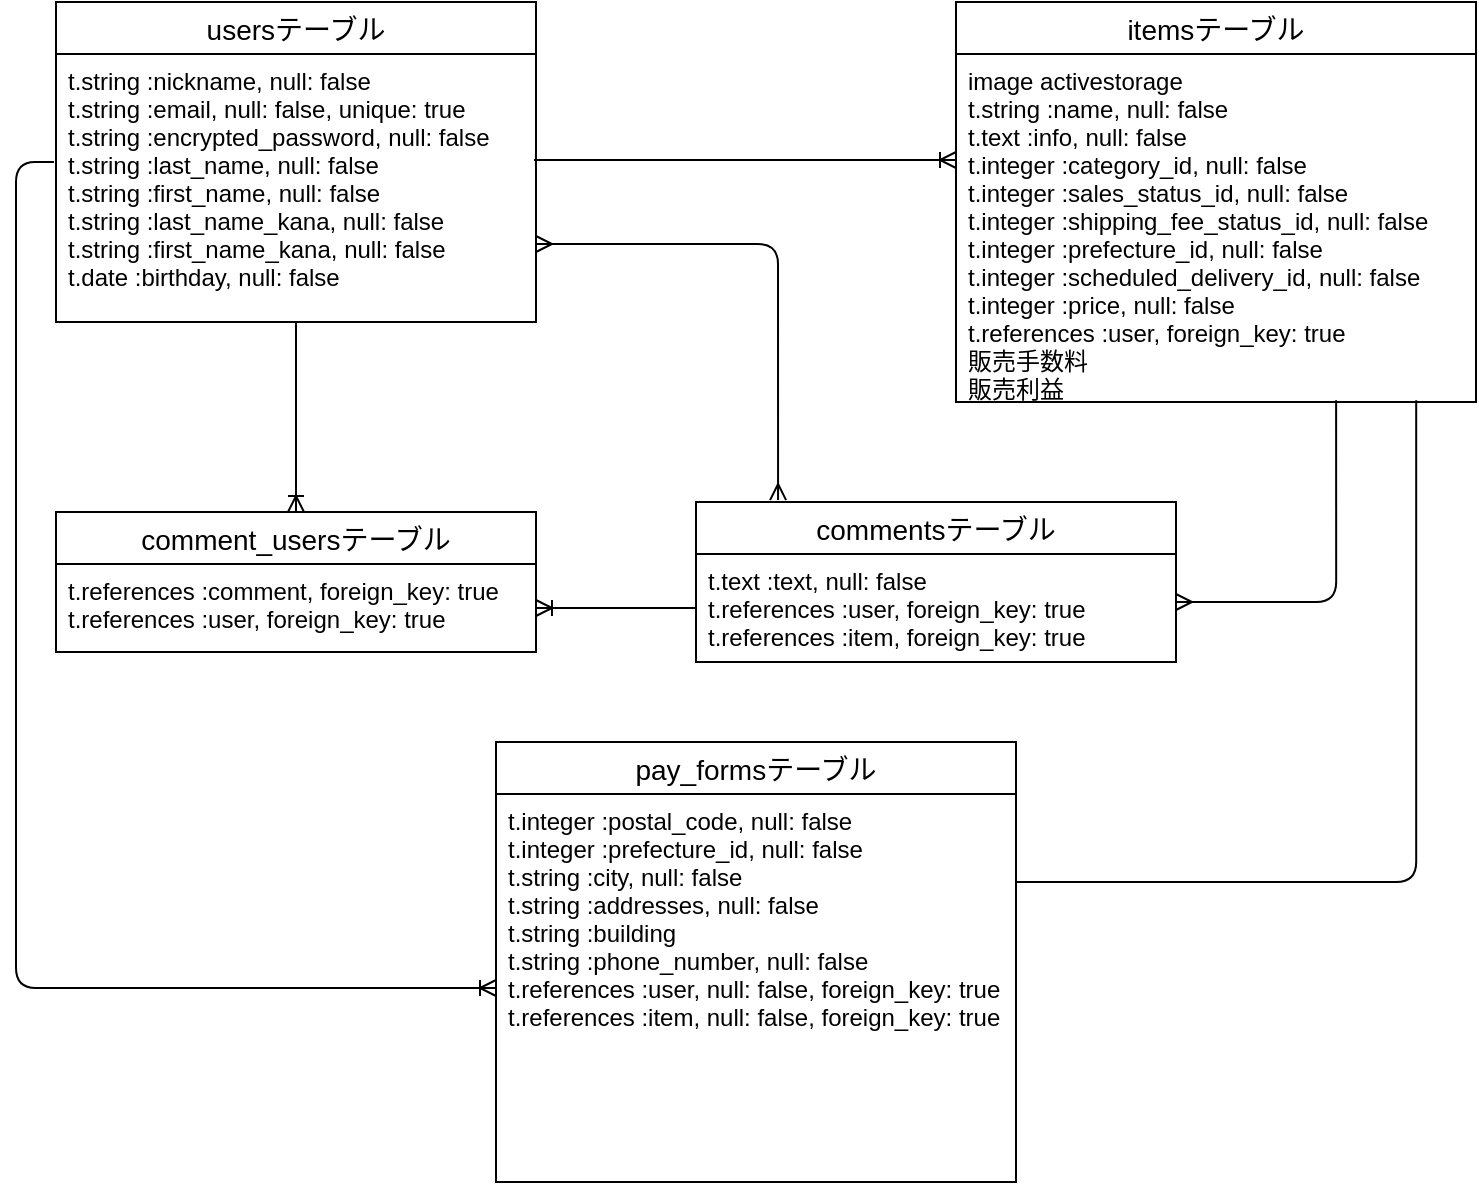<mxfile>
    <diagram id="f0xW2Zt2wyNBY3h9a0CT" name="ページ1">
        <mxGraphModel dx="618" dy="502" grid="1" gridSize="10" guides="1" tooltips="1" connect="1" arrows="1" fold="1" page="1" pageScale="1" pageWidth="827" pageHeight="1169" math="0" shadow="0">
            <root>
                <mxCell id="0"/>
                <mxCell id="1" parent="0"/>
                <mxCell id="8" value="usersテーブル" style="swimlane;fontStyle=0;childLayout=stackLayout;horizontal=1;startSize=26;horizontalStack=0;resizeParent=1;resizeParentMax=0;resizeLast=0;collapsible=1;marginBottom=0;align=center;fontSize=14;" vertex="1" parent="1">
                    <mxGeometry x="40" y="40" width="240" height="160" as="geometry"/>
                </mxCell>
                <mxCell id="9" value="t.string :nickname,           null: false&#10;      t.string :email,              null: false, unique: true&#10;      t.string :encrypted_password, null: false&#10;t.string :last_name,          null: false&#10;      t.string :first_name,         null: false&#10;      t.string :last_name_kana,     null: false&#10;      t.string :first_name_kana,    null: false&#10;      t.date :birthday,             null: false&#10;&#10;&#10;&#10;" style="text;strokeColor=none;fillColor=none;spacingLeft=4;spacingRight=4;overflow=hidden;rotatable=0;points=[[0,0.5],[1,0.5]];portConstraint=eastwest;fontSize=12;" vertex="1" parent="8">
                    <mxGeometry y="26" width="240" height="134" as="geometry"/>
                </mxCell>
                <mxCell id="27" value="itemsテーブル" style="swimlane;fontStyle=0;childLayout=stackLayout;horizontal=1;startSize=26;horizontalStack=0;resizeParent=1;resizeParentMax=0;resizeLast=0;collapsible=1;marginBottom=0;align=center;fontSize=14;" vertex="1" parent="1">
                    <mxGeometry x="490" y="40" width="260" height="200" as="geometry"/>
                </mxCell>
                <mxCell id="28" value="image activestorage&#10;t.string :name,           null: false&#10;t.text :info, null: false&#10;t.integer :category_id, null: false&#10;t.integer :sales_status_id, null: false&#10;t.integer :shipping_fee_status_id, null: false&#10;t.integer :prefecture_id, null: false&#10;t.integer :scheduled_delivery_id, null: false&#10;      t.integer :price, null: false&#10;t.references :user, foreign_key: true&#10;販売手数料&#10;販売利益&#10;&#10;&#10;&#10;" style="text;strokeColor=none;fillColor=none;spacingLeft=4;spacingRight=4;overflow=hidden;rotatable=0;points=[[0,0.5],[1,0.5]];portConstraint=eastwest;fontSize=12;" vertex="1" parent="27">
                    <mxGeometry y="26" width="260" height="174" as="geometry"/>
                </mxCell>
                <mxCell id="31" value="pay_formsテーブル" style="swimlane;fontStyle=0;childLayout=stackLayout;horizontal=1;startSize=26;horizontalStack=0;resizeParent=1;resizeParentMax=0;resizeLast=0;collapsible=1;marginBottom=0;align=center;fontSize=14;" vertex="1" parent="1">
                    <mxGeometry x="260" y="410" width="260" height="220" as="geometry"/>
                </mxCell>
                <mxCell id="32" value="t.integer :postal_code, null: false&#10;t.integer :prefecture_id, null: false&#10;t.string :city,          null: false&#10;t.string :addresses,         null: false&#10;      t.string :building&#10;      t.string :phone_number, null: false&#10;t.references :user, null: false, foreign_key: true&#10;t.references :item, null: false, foreign_key: true" style="text;strokeColor=none;fillColor=none;spacingLeft=4;spacingRight=4;overflow=hidden;rotatable=0;points=[[0,0.5],[1,0.5]];portConstraint=eastwest;fontSize=12;" vertex="1" parent="31">
                    <mxGeometry y="26" width="260" height="194" as="geometry"/>
                </mxCell>
                <mxCell id="39" value="commentsテーブル" style="swimlane;fontStyle=0;childLayout=stackLayout;horizontal=1;startSize=26;horizontalStack=0;resizeParent=1;resizeParentMax=0;resizeLast=0;collapsible=1;marginBottom=0;align=center;fontSize=14;" vertex="1" parent="1">
                    <mxGeometry x="360" y="290" width="240" height="80" as="geometry"/>
                </mxCell>
                <mxCell id="40" value="t.text :text,              null: false&#10;t.references :user, foreign_key: true&#10;t.references :item, foreign_key: true&#10;&#10;&#10;" style="text;strokeColor=none;fillColor=none;spacingLeft=4;spacingRight=4;overflow=hidden;rotatable=0;points=[[0,0.5],[1,0.5]];portConstraint=eastwest;fontSize=12;" vertex="1" parent="39">
                    <mxGeometry y="26" width="240" height="54" as="geometry"/>
                </mxCell>
                <mxCell id="55" value="" style="edgeStyle=entityRelationEdgeStyle;fontSize=12;html=1;endArrow=ERoneToMany;" edge="1" parent="1">
                    <mxGeometry width="100" height="100" relative="1" as="geometry">
                        <mxPoint x="279" y="119" as="sourcePoint"/>
                        <mxPoint x="490" y="119" as="targetPoint"/>
                    </mxGeometry>
                </mxCell>
                <mxCell id="57" value="" style="edgeStyle=orthogonalEdgeStyle;fontSize=12;html=1;endArrow=none;exitX=0.885;exitY=0.995;exitDx=0;exitDy=0;exitPerimeter=0;endFill=0;" edge="1" parent="1" source="28">
                    <mxGeometry width="100" height="100" relative="1" as="geometry">
                        <mxPoint x="600" y="250" as="sourcePoint"/>
                        <mxPoint x="520" y="480" as="targetPoint"/>
                        <Array as="points">
                            <mxPoint x="720" y="480"/>
                        </Array>
                    </mxGeometry>
                </mxCell>
                <mxCell id="60" value="" style="edgeStyle=orthogonalEdgeStyle;fontSize=12;html=1;endArrow=ERmany;exitX=0.731;exitY=0.995;exitDx=0;exitDy=0;exitPerimeter=0;" edge="1" parent="1" source="28">
                    <mxGeometry width="100" height="100" relative="1" as="geometry">
                        <mxPoint x="570" y="250" as="sourcePoint"/>
                        <mxPoint x="600" y="340" as="targetPoint"/>
                        <Array as="points">
                            <mxPoint x="680" y="340"/>
                        </Array>
                    </mxGeometry>
                </mxCell>
                <mxCell id="61" value="" style="edgeStyle=orthogonalEdgeStyle;fontSize=12;html=1;endArrow=ERoneToMany;" edge="1" parent="1" target="32">
                    <mxGeometry width="100" height="100" relative="1" as="geometry">
                        <mxPoint x="39" y="120" as="sourcePoint"/>
                        <mxPoint x="250" y="480" as="targetPoint"/>
                        <Array as="points">
                            <mxPoint x="39" y="120"/>
                            <mxPoint x="20" y="120"/>
                            <mxPoint x="20" y="533"/>
                        </Array>
                    </mxGeometry>
                </mxCell>
                <mxCell id="62" value="comment_usersテーブル" style="swimlane;fontStyle=0;childLayout=stackLayout;horizontal=1;startSize=26;horizontalStack=0;resizeParent=1;resizeParentMax=0;resizeLast=0;collapsible=1;marginBottom=0;align=center;fontSize=14;" vertex="1" parent="1">
                    <mxGeometry x="40" y="295" width="240" height="70" as="geometry"/>
                </mxCell>
                <mxCell id="63" value="t.references :comment, foreign_key: true&#10;t.references :user, foreign_key: true" style="text;strokeColor=none;fillColor=none;spacingLeft=4;spacingRight=4;overflow=hidden;rotatable=0;points=[[0,0.5],[1,0.5]];portConstraint=eastwest;fontSize=12;" vertex="1" parent="62">
                    <mxGeometry y="26" width="240" height="44" as="geometry"/>
                </mxCell>
                <mxCell id="64" value="" style="edgeStyle=orthogonalEdgeStyle;fontSize=12;html=1;endArrow=ERmany;startArrow=ERmany;exitX=1;exitY=0.709;exitDx=0;exitDy=0;exitPerimeter=0;entryX=0.171;entryY=-0.012;entryDx=0;entryDy=0;entryPerimeter=0;" edge="1" parent="1" source="9" target="39">
                    <mxGeometry width="100" height="100" relative="1" as="geometry">
                        <mxPoint x="370" y="280" as="sourcePoint"/>
                        <mxPoint x="400" y="270" as="targetPoint"/>
                    </mxGeometry>
                </mxCell>
                <mxCell id="65" value="" style="fontSize=12;html=1;endArrow=ERoneToMany;entryX=0.5;entryY=0;entryDx=0;entryDy=0;" edge="1" parent="1" target="62">
                    <mxGeometry width="100" height="100" relative="1" as="geometry">
                        <mxPoint x="160" y="200" as="sourcePoint"/>
                        <mxPoint x="200" y="290" as="targetPoint"/>
                    </mxGeometry>
                </mxCell>
                <mxCell id="66" value="" style="fontSize=12;html=1;endArrow=ERoneToMany;exitX=0;exitY=0.5;exitDx=0;exitDy=0;entryX=1;entryY=0.5;entryDx=0;entryDy=0;" edge="1" parent="1" source="40" target="63">
                    <mxGeometry width="100" height="100" relative="1" as="geometry">
                        <mxPoint x="190" y="280" as="sourcePoint"/>
                        <mxPoint x="290" y="180" as="targetPoint"/>
                    </mxGeometry>
                </mxCell>
            </root>
        </mxGraphModel>
    </diagram>
</mxfile>
